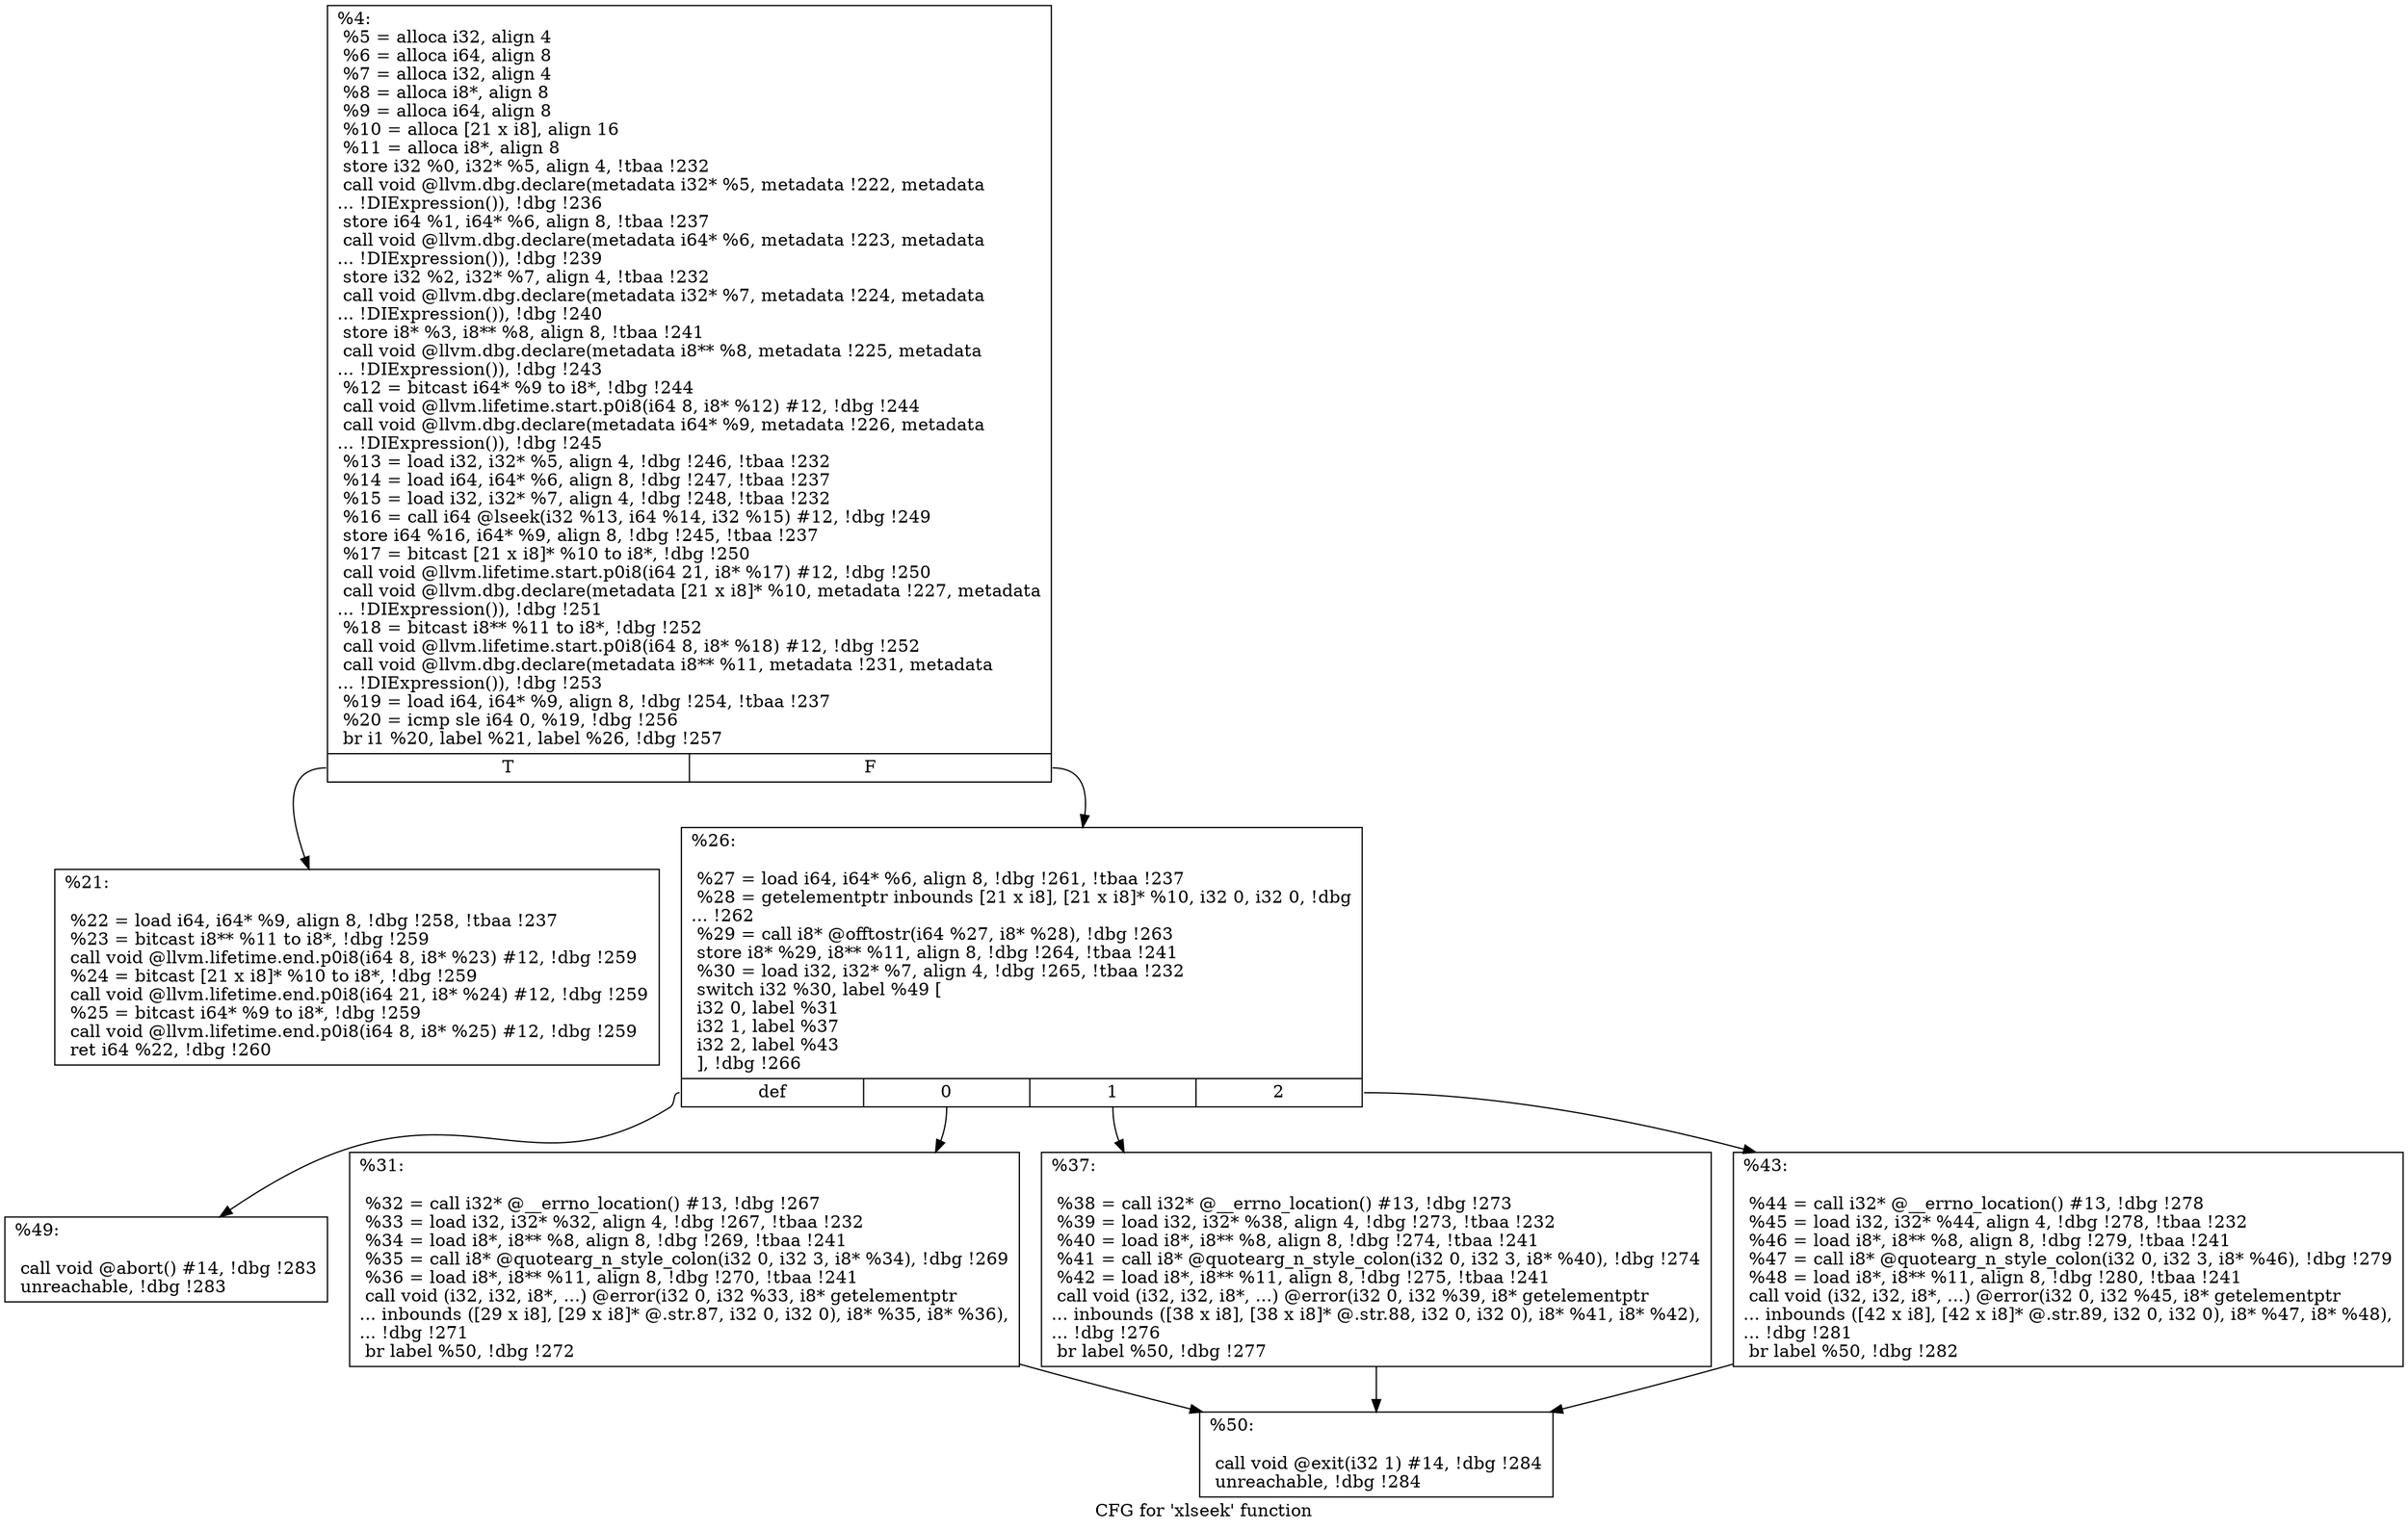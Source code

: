 digraph "CFG for 'xlseek' function" {
	label="CFG for 'xlseek' function";

	Node0x139f300 [shape=record,label="{%4:\l  %5 = alloca i32, align 4\l  %6 = alloca i64, align 8\l  %7 = alloca i32, align 4\l  %8 = alloca i8*, align 8\l  %9 = alloca i64, align 8\l  %10 = alloca [21 x i8], align 16\l  %11 = alloca i8*, align 8\l  store i32 %0, i32* %5, align 4, !tbaa !232\l  call void @llvm.dbg.declare(metadata i32* %5, metadata !222, metadata\l... !DIExpression()), !dbg !236\l  store i64 %1, i64* %6, align 8, !tbaa !237\l  call void @llvm.dbg.declare(metadata i64* %6, metadata !223, metadata\l... !DIExpression()), !dbg !239\l  store i32 %2, i32* %7, align 4, !tbaa !232\l  call void @llvm.dbg.declare(metadata i32* %7, metadata !224, metadata\l... !DIExpression()), !dbg !240\l  store i8* %3, i8** %8, align 8, !tbaa !241\l  call void @llvm.dbg.declare(metadata i8** %8, metadata !225, metadata\l... !DIExpression()), !dbg !243\l  %12 = bitcast i64* %9 to i8*, !dbg !244\l  call void @llvm.lifetime.start.p0i8(i64 8, i8* %12) #12, !dbg !244\l  call void @llvm.dbg.declare(metadata i64* %9, metadata !226, metadata\l... !DIExpression()), !dbg !245\l  %13 = load i32, i32* %5, align 4, !dbg !246, !tbaa !232\l  %14 = load i64, i64* %6, align 8, !dbg !247, !tbaa !237\l  %15 = load i32, i32* %7, align 4, !dbg !248, !tbaa !232\l  %16 = call i64 @lseek(i32 %13, i64 %14, i32 %15) #12, !dbg !249\l  store i64 %16, i64* %9, align 8, !dbg !245, !tbaa !237\l  %17 = bitcast [21 x i8]* %10 to i8*, !dbg !250\l  call void @llvm.lifetime.start.p0i8(i64 21, i8* %17) #12, !dbg !250\l  call void @llvm.dbg.declare(metadata [21 x i8]* %10, metadata !227, metadata\l... !DIExpression()), !dbg !251\l  %18 = bitcast i8** %11 to i8*, !dbg !252\l  call void @llvm.lifetime.start.p0i8(i64 8, i8* %18) #12, !dbg !252\l  call void @llvm.dbg.declare(metadata i8** %11, metadata !231, metadata\l... !DIExpression()), !dbg !253\l  %19 = load i64, i64* %9, align 8, !dbg !254, !tbaa !237\l  %20 = icmp sle i64 0, %19, !dbg !256\l  br i1 %20, label %21, label %26, !dbg !257\l|{<s0>T|<s1>F}}"];
	Node0x139f300:s0 -> Node0x139f350;
	Node0x139f300:s1 -> Node0x139f3a0;
	Node0x139f350 [shape=record,label="{%21:\l\l  %22 = load i64, i64* %9, align 8, !dbg !258, !tbaa !237\l  %23 = bitcast i8** %11 to i8*, !dbg !259\l  call void @llvm.lifetime.end.p0i8(i64 8, i8* %23) #12, !dbg !259\l  %24 = bitcast [21 x i8]* %10 to i8*, !dbg !259\l  call void @llvm.lifetime.end.p0i8(i64 21, i8* %24) #12, !dbg !259\l  %25 = bitcast i64* %9 to i8*, !dbg !259\l  call void @llvm.lifetime.end.p0i8(i64 8, i8* %25) #12, !dbg !259\l  ret i64 %22, !dbg !260\l}"];
	Node0x139f3a0 [shape=record,label="{%26:\l\l  %27 = load i64, i64* %6, align 8, !dbg !261, !tbaa !237\l  %28 = getelementptr inbounds [21 x i8], [21 x i8]* %10, i32 0, i32 0, !dbg\l... !262\l  %29 = call i8* @offtostr(i64 %27, i8* %28), !dbg !263\l  store i8* %29, i8** %11, align 8, !dbg !264, !tbaa !241\l  %30 = load i32, i32* %7, align 4, !dbg !265, !tbaa !232\l  switch i32 %30, label %49 [\l    i32 0, label %31\l    i32 1, label %37\l    i32 2, label %43\l  ], !dbg !266\l|{<s0>def|<s1>0|<s2>1|<s3>2}}"];
	Node0x139f3a0:s0 -> Node0x139f4e0;
	Node0x139f3a0:s1 -> Node0x139f3f0;
	Node0x139f3a0:s2 -> Node0x139f440;
	Node0x139f3a0:s3 -> Node0x139f490;
	Node0x139f3f0 [shape=record,label="{%31:\l\l  %32 = call i32* @__errno_location() #13, !dbg !267\l  %33 = load i32, i32* %32, align 4, !dbg !267, !tbaa !232\l  %34 = load i8*, i8** %8, align 8, !dbg !269, !tbaa !241\l  %35 = call i8* @quotearg_n_style_colon(i32 0, i32 3, i8* %34), !dbg !269\l  %36 = load i8*, i8** %11, align 8, !dbg !270, !tbaa !241\l  call void (i32, i32, i8*, ...) @error(i32 0, i32 %33, i8* getelementptr\l... inbounds ([29 x i8], [29 x i8]* @.str.87, i32 0, i32 0), i8* %35, i8* %36),\l... !dbg !271\l  br label %50, !dbg !272\l}"];
	Node0x139f3f0 -> Node0x139f530;
	Node0x139f440 [shape=record,label="{%37:\l\l  %38 = call i32* @__errno_location() #13, !dbg !273\l  %39 = load i32, i32* %38, align 4, !dbg !273, !tbaa !232\l  %40 = load i8*, i8** %8, align 8, !dbg !274, !tbaa !241\l  %41 = call i8* @quotearg_n_style_colon(i32 0, i32 3, i8* %40), !dbg !274\l  %42 = load i8*, i8** %11, align 8, !dbg !275, !tbaa !241\l  call void (i32, i32, i8*, ...) @error(i32 0, i32 %39, i8* getelementptr\l... inbounds ([38 x i8], [38 x i8]* @.str.88, i32 0, i32 0), i8* %41, i8* %42),\l... !dbg !276\l  br label %50, !dbg !277\l}"];
	Node0x139f440 -> Node0x139f530;
	Node0x139f490 [shape=record,label="{%43:\l\l  %44 = call i32* @__errno_location() #13, !dbg !278\l  %45 = load i32, i32* %44, align 4, !dbg !278, !tbaa !232\l  %46 = load i8*, i8** %8, align 8, !dbg !279, !tbaa !241\l  %47 = call i8* @quotearg_n_style_colon(i32 0, i32 3, i8* %46), !dbg !279\l  %48 = load i8*, i8** %11, align 8, !dbg !280, !tbaa !241\l  call void (i32, i32, i8*, ...) @error(i32 0, i32 %45, i8* getelementptr\l... inbounds ([42 x i8], [42 x i8]* @.str.89, i32 0, i32 0), i8* %47, i8* %48),\l... !dbg !281\l  br label %50, !dbg !282\l}"];
	Node0x139f490 -> Node0x139f530;
	Node0x139f4e0 [shape=record,label="{%49:\l\l  call void @abort() #14, !dbg !283\l  unreachable, !dbg !283\l}"];
	Node0x139f530 [shape=record,label="{%50:\l\l  call void @exit(i32 1) #14, !dbg !284\l  unreachable, !dbg !284\l}"];
}
